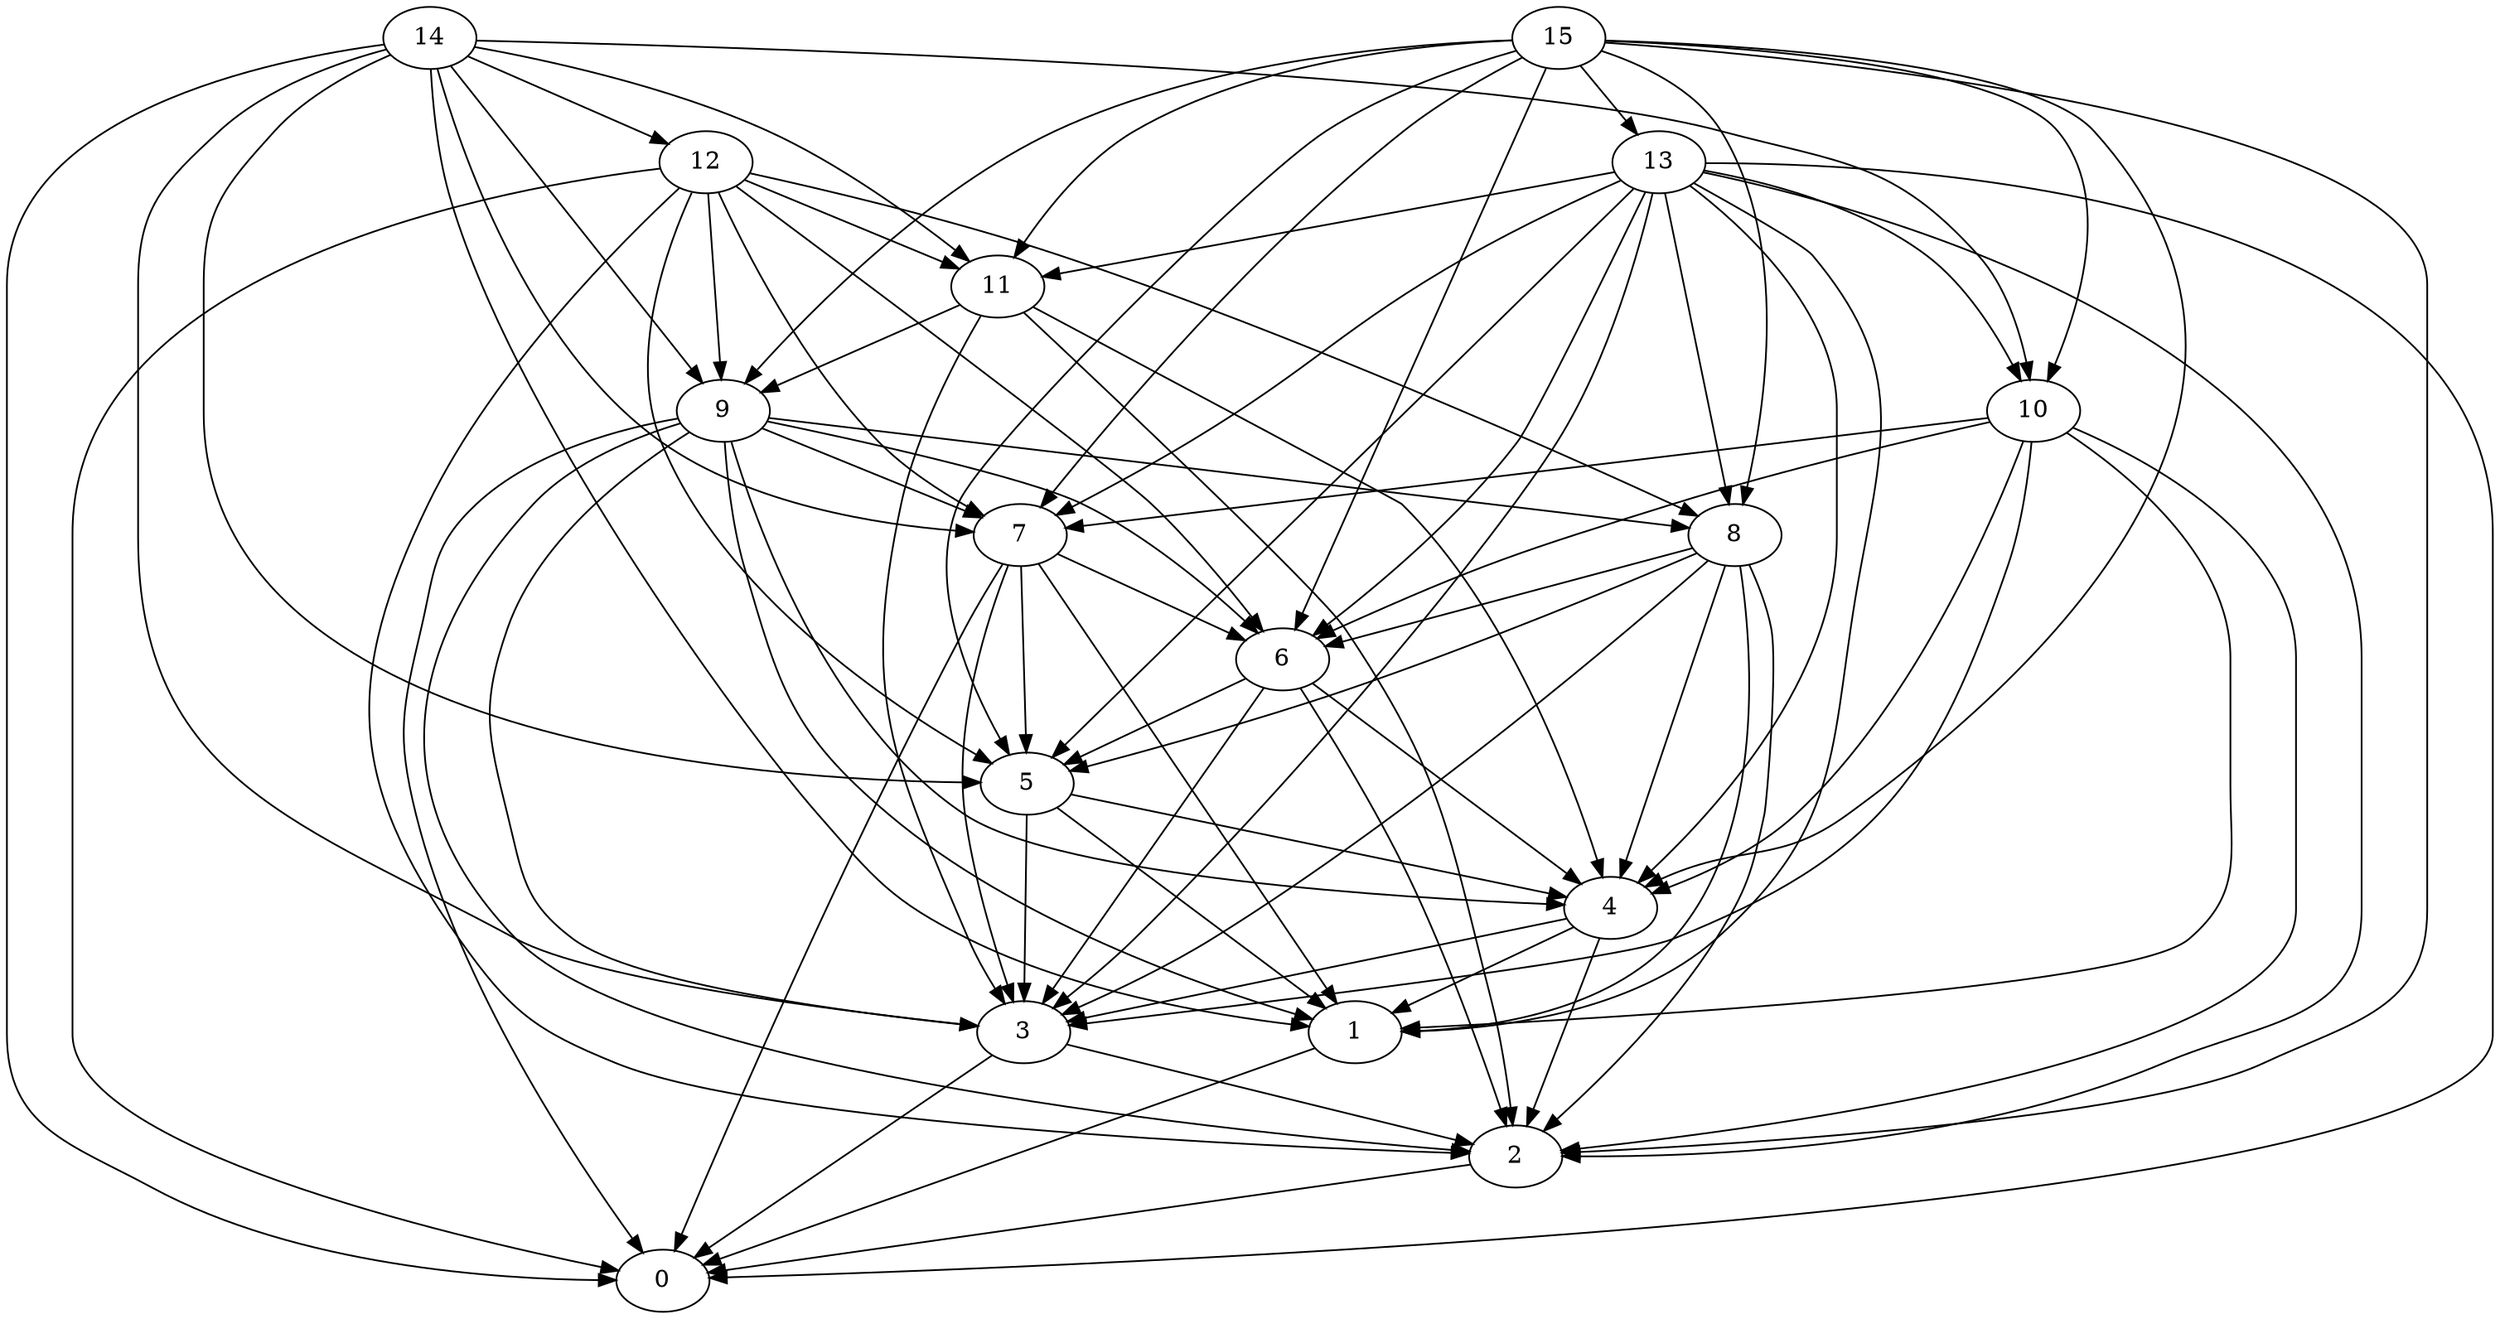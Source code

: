 digraph "Random_Nodes_16_Density_5.06_CCR_1.00_WeightType_Random_Heterogeneous-4-2" {
14 [Weight=49];
12 [Weight=39];
15 [Weight=10];
13 [Weight=10];
11 [Weight=34];
10 [Weight=49];
9 [Weight=29];
7 [Weight=15];
8 [Weight=10];
6 [Weight=44];
5 [Weight=39];
4 [Weight=39];
3 [Weight=44];
1 [Weight=25];
2 [Weight=10];
0 [Weight=44];
5 -> 1 [Weight=8];
15 -> 6 [Weight=2];
10 -> 1 [Weight=6];
7 -> 5 [Weight=3];
15 -> 13 [Weight=7];
15 -> 8 [Weight=4];
10 -> 2 [Weight=10];
13 -> 10 [Weight=4];
7 -> 1 [Weight=7];
6 -> 5 [Weight=7];
15 -> 11 [Weight=7];
14 -> 12 [Weight=9];
15 -> 7 [Weight=8];
12 -> 8 [Weight=4];
10 -> 7 [Weight=5];
1 -> 0 [Weight=3];
8 -> 3 [Weight=2];
7 -> 3 [Weight=10];
12 -> 7 [Weight=8];
8 -> 5 [Weight=6];
6 -> 3 [Weight=10];
14 -> 5 [Weight=4];
14 -> 9 [Weight=8];
6 -> 4 [Weight=10];
15 -> 9 [Weight=10];
14 -> 1 [Weight=5];
2 -> 0 [Weight=10];
14 -> 10 [Weight=3];
15 -> 4 [Weight=2];
12 -> 2 [Weight=9];
11 -> 9 [Weight=10];
15 -> 5 [Weight=6];
10 -> 3 [Weight=9];
13 -> 0 [Weight=10];
12 -> 5 [Weight=9];
11 -> 2 [Weight=2];
9 -> 3 [Weight=8];
9 -> 2 [Weight=7];
13 -> 5 [Weight=7];
12 -> 9 [Weight=3];
9 -> 1 [Weight=4];
12 -> 0 [Weight=6];
14 -> 7 [Weight=2];
13 -> 4 [Weight=4];
11 -> 3 [Weight=10];
5 -> 3 [Weight=6];
14 -> 0 [Weight=3];
10 -> 4 [Weight=7];
4 -> 3 [Weight=8];
3 -> 0 [Weight=4];
9 -> 7 [Weight=3];
15 -> 2 [Weight=3];
14 -> 3 [Weight=6];
15 -> 10 [Weight=7];
6 -> 2 [Weight=5];
13 -> 11 [Weight=3];
13 -> 2 [Weight=7];
9 -> 6 [Weight=8];
8 -> 4 [Weight=10];
4 -> 1 [Weight=5];
9 -> 0 [Weight=5];
7 -> 0 [Weight=3];
9 -> 8 [Weight=3];
4 -> 2 [Weight=7];
13 -> 6 [Weight=6];
13 -> 1 [Weight=10];
13 -> 3 [Weight=4];
8 -> 6 [Weight=7];
14 -> 11 [Weight=2];
5 -> 4 [Weight=9];
11 -> 4 [Weight=2];
7 -> 6 [Weight=5];
8 -> 2 [Weight=2];
13 -> 7 [Weight=6];
10 -> 6 [Weight=4];
12 -> 11 [Weight=10];
12 -> 6 [Weight=6];
13 -> 8 [Weight=7];
9 -> 4 [Weight=6];
8 -> 1 [Weight=9];
3 -> 2 [Weight=5];
}
